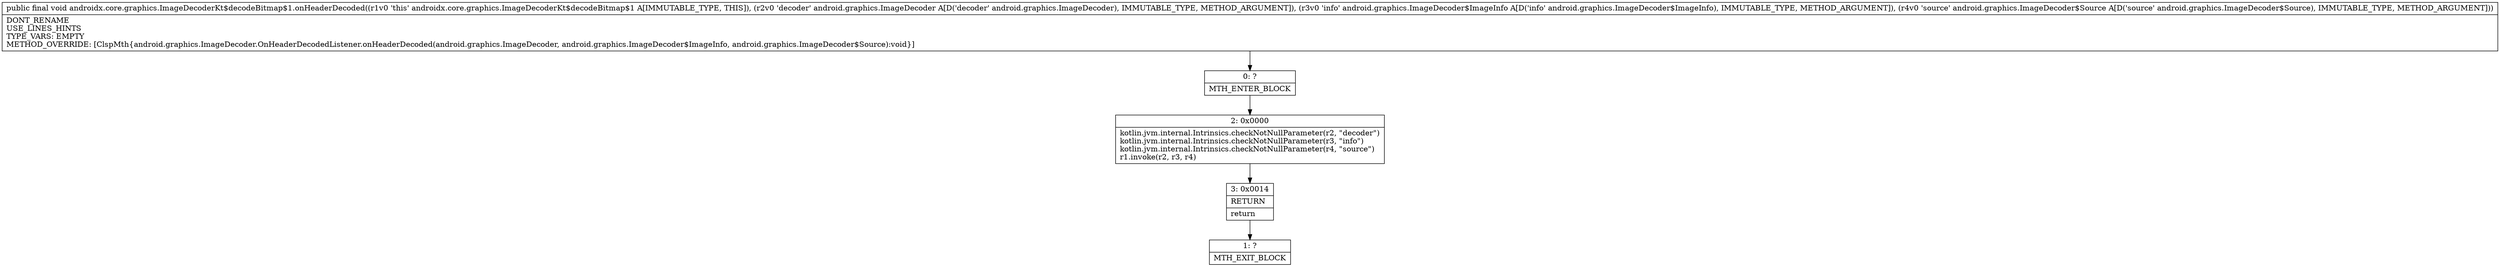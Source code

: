 digraph "CFG forandroidx.core.graphics.ImageDecoderKt$decodeBitmap$1.onHeaderDecoded(Landroid\/graphics\/ImageDecoder;Landroid\/graphics\/ImageDecoder$ImageInfo;Landroid\/graphics\/ImageDecoder$Source;)V" {
Node_0 [shape=record,label="{0\:\ ?|MTH_ENTER_BLOCK\l}"];
Node_2 [shape=record,label="{2\:\ 0x0000|kotlin.jvm.internal.Intrinsics.checkNotNullParameter(r2, \"decoder\")\lkotlin.jvm.internal.Intrinsics.checkNotNullParameter(r3, \"info\")\lkotlin.jvm.internal.Intrinsics.checkNotNullParameter(r4, \"source\")\lr1.invoke(r2, r3, r4)\l}"];
Node_3 [shape=record,label="{3\:\ 0x0014|RETURN\l|return\l}"];
Node_1 [shape=record,label="{1\:\ ?|MTH_EXIT_BLOCK\l}"];
MethodNode[shape=record,label="{public final void androidx.core.graphics.ImageDecoderKt$decodeBitmap$1.onHeaderDecoded((r1v0 'this' androidx.core.graphics.ImageDecoderKt$decodeBitmap$1 A[IMMUTABLE_TYPE, THIS]), (r2v0 'decoder' android.graphics.ImageDecoder A[D('decoder' android.graphics.ImageDecoder), IMMUTABLE_TYPE, METHOD_ARGUMENT]), (r3v0 'info' android.graphics.ImageDecoder$ImageInfo A[D('info' android.graphics.ImageDecoder$ImageInfo), IMMUTABLE_TYPE, METHOD_ARGUMENT]), (r4v0 'source' android.graphics.ImageDecoder$Source A[D('source' android.graphics.ImageDecoder$Source), IMMUTABLE_TYPE, METHOD_ARGUMENT]))  | DONT_RENAME\lUSE_LINES_HINTS\lTYPE_VARS: EMPTY\lMETHOD_OVERRIDE: [ClspMth\{android.graphics.ImageDecoder.OnHeaderDecodedListener.onHeaderDecoded(android.graphics.ImageDecoder, android.graphics.ImageDecoder$ImageInfo, android.graphics.ImageDecoder$Source):void\}]\l}"];
MethodNode -> Node_0;Node_0 -> Node_2;
Node_2 -> Node_3;
Node_3 -> Node_1;
}

